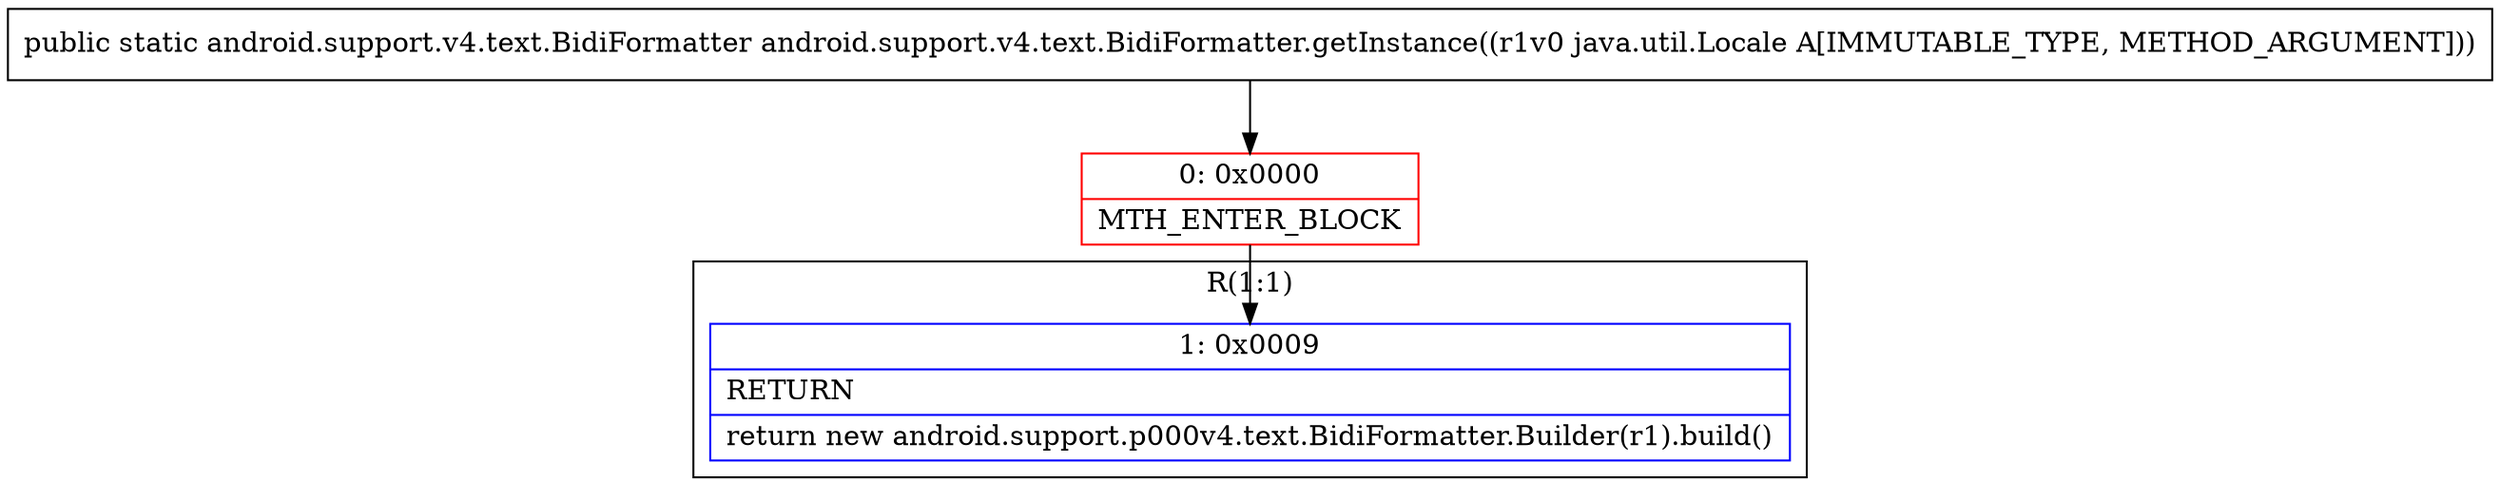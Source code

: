 digraph "CFG forandroid.support.v4.text.BidiFormatter.getInstance(Ljava\/util\/Locale;)Landroid\/support\/v4\/text\/BidiFormatter;" {
subgraph cluster_Region_1060797042 {
label = "R(1:1)";
node [shape=record,color=blue];
Node_1 [shape=record,label="{1\:\ 0x0009|RETURN\l|return new android.support.p000v4.text.BidiFormatter.Builder(r1).build()\l}"];
}
Node_0 [shape=record,color=red,label="{0\:\ 0x0000|MTH_ENTER_BLOCK\l}"];
MethodNode[shape=record,label="{public static android.support.v4.text.BidiFormatter android.support.v4.text.BidiFormatter.getInstance((r1v0 java.util.Locale A[IMMUTABLE_TYPE, METHOD_ARGUMENT])) }"];
MethodNode -> Node_0;
Node_0 -> Node_1;
}

